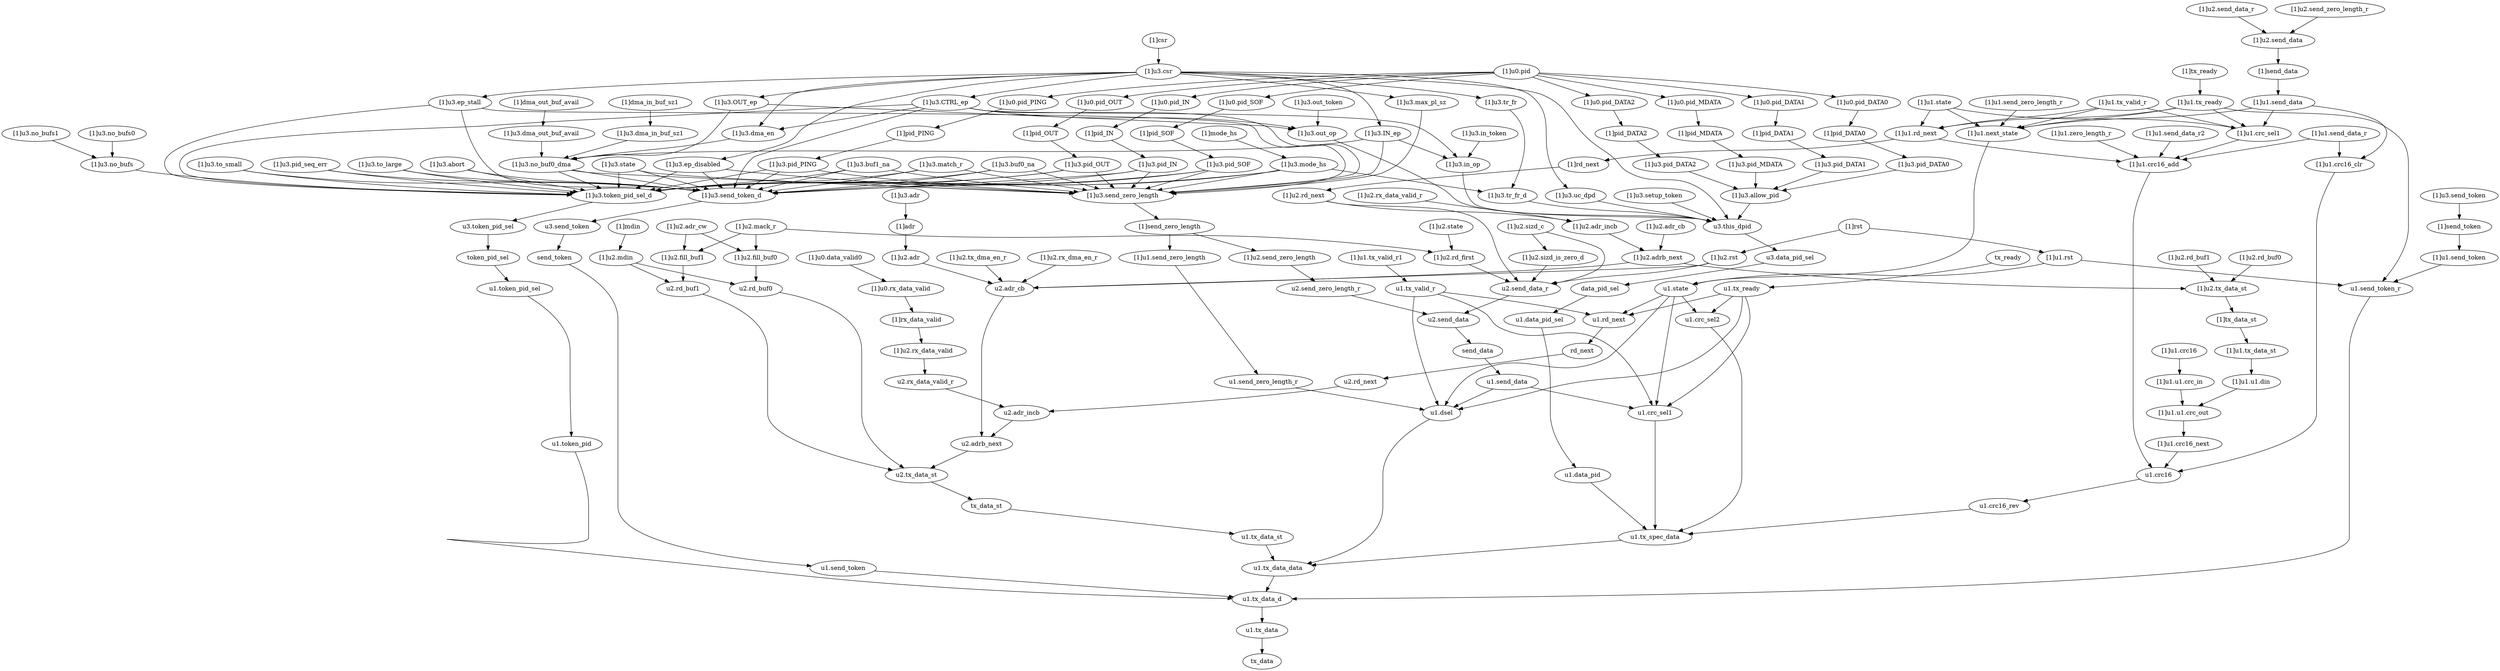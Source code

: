 strict digraph "" {
	"[1]u3.ep_stall"	 [complexity=8,
		importance=0.294371446636,
		rank=0.0367964308295];
	"[1]u3.send_token_d"	 [complexity=6,
		importance=0.0478899844272,
		rank=0.0079816640712];
	"[1]u3.ep_stall" -> "[1]u3.send_token_d";
	"[1]u3.send_zero_length"	 [complexity=9,
		importance=0.107566003882,
		rank=0.0119517782091];
	"[1]u3.ep_stall" -> "[1]u3.send_zero_length";
	"[1]u3.token_pid_sel_d"	 [complexity=7,
		importance=0.0976785306964,
		rank=0.0139540758138];
	"[1]u3.ep_stall" -> "[1]u3.token_pid_sel_d";
	"u1.crc_sel2"	 [complexity=8,
		importance=0.0897685848127,
		rank=0.0112210731016];
	"u1.tx_spec_data"	 [complexity=6,
		importance=0.029407205621,
		rank=0.00490120093684];
	"u1.crc_sel2" -> "u1.tx_spec_data";
	"[1]u2.rx_data_valid_r"	 [complexity=17,
		importance=1.15659215117,
		rank=0.0680348324217];
	"[1]u2.adr_incb"	 [complexity=14,
		importance=1.15426117493,
		rank=0.0824472267805];
	"[1]u2.rx_data_valid_r" -> "[1]u2.adr_incb";
	"u1.crc_sel1"	 [complexity=9,
		importance=0.149044011299,
		rank=0.0165604456999];
	"u1.crc_sel1" -> "u1.tx_spec_data";
	"[1]u1.tx_ready"	 [complexity=13,
		importance=1.19904456707,
		rank=0.092234197467];
	"u1.send_token_r"	 [complexity=4,
		importance=0.0352348223673,
		rank=0.00880870559182];
	"[1]u1.tx_ready" -> "u1.send_token_r";
	"[1]u1.next_state"	 [complexity=8,
		importance=0.399018298075,
		rank=0.0498772872593];
	"[1]u1.tx_ready" -> "[1]u1.next_state";
	"[1]u1.rd_next"	 [complexity=17,
		importance=0.21522392286,
		rank=0.0126602307565];
	"[1]u1.tx_ready" -> "[1]u1.rd_next";
	"[1]u1.crc_sel1"	 [complexity=49,
		importance=1.01485990968,
		rank=0.0207114267282];
	"[1]u1.tx_ready" -> "[1]u1.crc_sel1";
	"[1]send_data"	 [complexity=14,
		importance=1.60207004712,
		rank=0.114433574794];
	"[1]u1.send_data"	 [complexity=14,
		importance=1.59895660163,
		rank=0.11421118583];
	"[1]send_data" -> "[1]u1.send_data";
	"[1]u1.crc16"	 [complexity=144,
		importance=39.5787417175,
		rank=0.274852373038];
	"[1]u1.u1.crc_in"	 [complexity=144,
		importance=39.5733009794,
		rank=0.274814590135];
	"[1]u1.crc16" -> "[1]u1.u1.crc_in";
	"[1]u3.uc_dpd"	 [complexity=19,
		importance=3.83514578467,
		rank=0.20184977814];
	"u3.this_dpid"	 [complexity=11,
		importance=0.141992960375,
		rank=0.0129084509432];
	"[1]u3.uc_dpd" -> "u3.this_dpid";
	"[1]u3.mode_hs"	 [complexity=11,
		importance=0.294693663169,
		rank=0.0267903330154];
	"[1]u3.tr_fr_d"	 [complexity=15,
		importance=3.12590326419,
		rank=0.208393550946];
	"[1]u3.mode_hs" -> "[1]u3.tr_fr_d";
	"[1]u3.mode_hs" -> "[1]u3.send_token_d";
	"[1]u3.mode_hs" -> "[1]u3.send_zero_length";
	"[1]u3.mode_hs" -> "[1]u3.token_pid_sel_d";
	"u1.tx_data"	 [complexity=0,
		importance=0.00899291732675,
		rank=0.0];
	tx_data	 [complexity=0,
		importance=0.00388091323258,
		rank=0.0];
	"u1.tx_data" -> tx_data;
	"[1]rd_next"	 [complexity=17,
		importance=0.213480732866,
		rank=0.0125576901686];
	"[1]u2.rd_next"	 [complexity=17,
		importance=0.211718522276,
		rank=0.0124540307221];
	"[1]rd_next" -> "[1]u2.rd_next";
	"[1]mdin"	 [complexity=16,
		importance=0.147493000897,
		rank=0.00921831255606];
	"[1]u2.mdin"	 [complexity=16,
		importance=0.146166531583,
		rank=0.00913540822393];
	"[1]mdin" -> "[1]u2.mdin";
	"u2.send_zero_length_r"	 [complexity=14,
		importance=0.208481525621,
		rank=0.0148915375444];
	"u2.send_data"	 [complexity=11,
		importance=0.206173365002,
		rank=0.018743033182];
	"u2.send_zero_length_r" -> "u2.send_data";
	"[1]u3.buf0_na"	 [complexity=16,
		importance=0.392538004012,
		rank=0.0245336252508];
	"[1]u3.buf0_na" -> "[1]u3.send_token_d";
	"[1]u3.buf0_na" -> "[1]u3.send_zero_length";
	"[1]u3.buf0_na" -> "[1]u3.token_pid_sel_d";
	"[1]u3.pid_DATA2"	 [complexity=17,
		importance=0.58428728259,
		rank=0.0343698401523];
	"[1]u3.allow_pid"	 [complexity=13,
		importance=0.145530580695,
		rank=0.0111946600535];
	"[1]u3.pid_DATA2" -> "[1]u3.allow_pid";
	"[1]u3.pid_DATA0"	 [complexity=17,
		importance=0.58428728259,
		rank=0.0343698401523];
	"[1]u3.pid_DATA0" -> "[1]u3.allow_pid";
	"[1]u3.pid_DATA1"	 [complexity=17,
		importance=0.58428728259,
		rank=0.0343698401523];
	"[1]u3.pid_DATA1" -> "[1]u3.allow_pid";
	"[1]u3.to_small"	 [complexity=9,
		importance=0.392942213557,
		rank=0.0436602459508];
	"[1]u3.to_small" -> "[1]u3.send_token_d";
	"[1]u3.to_small" -> "[1]u3.token_pid_sel_d";
	"[1]tx_ready"	 [complexity=13,
		importance=1.20037103638,
		rank=0.0923362335681];
	"[1]tx_ready" -> "[1]u1.tx_ready";
	"[1]u1.send_token"	 [complexity=5,
		importance=0.0733981751549,
		rank=0.014679635031];
	"[1]u1.send_token" -> "u1.send_token_r";
	"[1]u2.mack_r"	 [complexity=16,
		importance=0.423643147486,
		rank=0.0264776967179];
	"[1]u2.rd_first"	 [complexity=15,
		importance=0.420538896597,
		rank=0.0280359264398];
	"[1]u2.mack_r" -> "[1]u2.rd_first";
	"[1]u2.fill_buf0"	 [complexity=15,
		importance=0.146129809459,
		rank=0.00974198729726];
	"[1]u2.mack_r" -> "[1]u2.fill_buf0";
	"[1]u2.fill_buf1"	 [complexity=15,
		importance=0.146129809459,
		rank=0.00974198729726];
	"[1]u2.mack_r" -> "[1]u2.fill_buf1";
	"u1.dsel"	 [complexity=5,
		importance=0.0491509414541,
		rank=0.00983018829083];
	"u1.tx_data_data"	 [complexity=4,
		importance=0.0231981776774,
		rank=0.00579954441936];
	"u1.dsel" -> "u1.tx_data_data";
	"[1]u0.rx_data_valid"	 [complexity=13,
		importance=0.582770970254,
		rank=0.0448285361734];
	"[1]rx_data_valid"	 [complexity=13,
		importance=0.579966580875,
		rank=0.0446128139134];
	"[1]u0.rx_data_valid" -> "[1]rx_data_valid";
	"[1]u3.no_bufs"	 [complexity=9,
		importance=0.199505750492,
		rank=0.0221673056102];
	"[1]u3.no_bufs" -> "[1]u3.token_pid_sel_d";
	"u1.tx_ready"	 [complexity=8,
		importance=0.0511406143007,
		rank=0.00639257678758];
	"u1.tx_ready" -> "u1.crc_sel2";
	"u1.tx_ready" -> "u1.crc_sel1";
	"u1.tx_ready" -> "u1.dsel";
	"u1.rd_next"	 [complexity=11,
		importance=0.578610939398,
		rank=0.0526009944907];
	"u1.tx_ready" -> "u1.rd_next";
	"[1]u1.send_data_r2"	 [complexity=49,
		importance=1.01441445846,
		rank=0.0207023358869];
	"[1]u1.crc16_add"	 [complexity=43,
		importance=1.01285192649,
		rank=0.0235546959649];
	"[1]u1.send_data_r2" -> "[1]u1.crc16_add";
	"[1]u3.IN_ep"	 [complexity=22,
		importance=0.200293892663,
		rank=0.0091042678483];
	"[1]u3.no_buf0_dma"	 [complexity=16,
		importance=0.198958038116,
		rank=0.0124348773822];
	"[1]u3.IN_ep" -> "[1]u3.no_buf0_dma";
	"[1]u3.IN_ep" -> "[1]u3.send_zero_length";
	"[1]u3.in_op"	 [complexity=15,
		importance=0.711838094017,
		rank=0.0474558729344];
	"[1]u3.IN_ep" -> "[1]u3.in_op";
	"[1]u1.tx_data_st"	 [complexity=134,
		importance=31.4599182747,
		rank=0.234775509512];
	"[1]u1.u1.din"	 [complexity=134,
		importance=31.4566600686,
		rank=0.234751194542];
	"[1]u1.tx_data_st" -> "[1]u1.u1.din";
	"[1]u3.tr_fr_d" -> "u3.this_dpid";
	"[1]u1.rst"	 [complexity=7,
		importance=0.793669279165,
		rank=0.113381325595];
	"[1]u1.rst" -> "u1.send_token_r";
	"u1.state"	 [complexity=6,
		importance=0.396143771445,
		rank=0.0660239619075];
	"[1]u1.rst" -> "u1.state";
	"u2.adr_incb"	 [complexity=8,
		importance=0.572897958737,
		rank=0.0716122448421];
	"u2.adrb_next"	 [complexity=7,
		importance=0.285574868433,
		rank=0.0407964097762];
	"u2.adr_incb" -> "u2.adrb_next";
	"[1]u2.tx_data_st"	 [complexity=134,
		importance=31.4688473193,
		rank=0.234842144174];
	"[1]tx_data_st"	 [complexity=134,
		importance=31.4637786514,
		rank=0.234804318294];
	"[1]u2.tx_data_st" -> "[1]tx_data_st";
	"[1]u2.adr_cw"	 [complexity=18,
		importance=0.151100194253,
		rank=0.00839445523628];
	"[1]u2.adr_cw" -> "[1]u2.fill_buf0";
	"[1]u2.adr_cw" -> "[1]u2.fill_buf1";
	"[1]u3.pid_IN"	 [complexity=16,
		importance=0.197522021202,
		rank=0.0123451263251];
	"[1]u3.pid_IN" -> "[1]u3.send_token_d";
	"[1]u3.pid_IN" -> "[1]u3.send_zero_length";
	"[1]u3.pid_IN" -> "[1]u3.token_pid_sel_d";
	"[1]u2.rd_next" -> "[1]u2.adr_incb";
	"u2.send_data_r"	 [complexity=14,
		importance=0.209510942199,
		rank=0.0149650672999];
	"[1]u2.rd_next" -> "u2.send_data_r";
	"[1]u2.send_zero_length"	 [complexity=16,
		importance=0.210445128199,
		rank=0.0131528205125];
	"[1]u2.send_zero_length" -> "u2.send_zero_length_r";
	"[1]u2.adr_cb"	 [complexity=17,
		importance=1.15512825117,
		rank=0.067948720657];
	"[1]u2.adrb_next"	 [complexity=13,
		importance=0.576256476529,
		rank=0.0443274212714];
	"[1]u2.adr_cb" -> "[1]u2.adrb_next";
	"[1]u2.send_data"	 [complexity=14,
		importance=1.60564279148,
		rank=0.11468877082];
	"[1]u2.send_data" -> "[1]send_data";
	"u1.tx_data_d"	 [complexity=2,
		importance=0.0165741038912,
		rank=0.00828705194562];
	"u1.tx_data_data" -> "u1.tx_data_d";
	send_data	 [complexity=11,
		importance=0.20260062064,
		rank=0.01841823824];
	"u2.send_data" -> send_data;
	"u2.rx_data_valid_r"	 [complexity=11,
		importance=0.57522893498,
		rank=0.0522935395436];
	"u2.rx_data_valid_r" -> "u2.adr_incb";
	"[1]rst"	 [complexity=7,
		importance=0.794995748479,
		rank=0.113570821211];
	"[1]rst" -> "[1]u1.rst";
	"[1]u2.rst"	 [complexity=15,
		importance=0.629914562872,
		rank=0.0419943041915];
	"[1]rst" -> "[1]u2.rst";
	"[1]u3.CTRL_ep"	 [complexity=25,
		importance=0.201649391208,
		rank=0.0080659756483];
	"[1]u3.CTRL_ep" -> "[1]u3.send_token_d";
	"[1]u3.CTRL_ep" -> "[1]u3.send_zero_length";
	"[1]u3.CTRL_ep" -> "[1]u3.token_pid_sel_d";
	"[1]u3.dma_en"	 [complexity=22,
		importance=0.200313536661,
		rank=0.00910516075731];
	"[1]u3.CTRL_ep" -> "[1]u3.dma_en";
	"[1]u3.CTRL_ep" -> "[1]u3.in_op";
	"[1]u3.out_op"	 [complexity=15,
		importance=0.712395896248,
		rank=0.0474930597499];
	"[1]u3.CTRL_ep" -> "[1]u3.out_op";
	"[1]u2.state"	 [complexity=16,
		importance=0.426414517387,
		rank=0.0266509073367];
	"[1]u2.state" -> "[1]u2.rd_first";
	"[1]u3.dma_in_buf_sz1"	 [complexity=22,
		importance=0.200947710962,
		rank=0.00913398686192];
	"[1]u3.dma_in_buf_sz1" -> "[1]u3.no_buf0_dma";
	"[1]u1.tx_valid_r"	 [complexity=11,
		importance=0.401322445192,
		rank=0.0364838586538];
	"[1]u1.tx_valid_r" -> "[1]u1.next_state";
	"[1]u1.tx_valid_r" -> "[1]u1.rd_next";
	"[1]u1.tx_valid_r" -> "[1]u1.crc_sel1";
	"[1]u3.no_buf0_dma" -> "[1]u3.send_token_d";
	"[1]u3.no_buf0_dma" -> "[1]u3.send_zero_length";
	"[1]u3.no_buf0_dma" -> "[1]u3.token_pid_sel_d";
	"[1]pid_DATA0"	 [complexity=17,
		importance=0.585964310781,
		rank=0.0344684888695];
	"[1]pid_DATA0" -> "[1]u3.pid_DATA0";
	token_pid_sel	 [complexity=5,
		importance=0.0852182918324,
		rank=0.0170436583665];
	"u1.token_pid_sel"	 [complexity=5,
		importance=0.0813701310064,
		rank=0.0162740262013];
	token_pid_sel -> "u1.token_pid_sel";
	"[1]pid_DATA2"	 [complexity=17,
		importance=0.585964310781,
		rank=0.0344684888695];
	"[1]pid_DATA2" -> "[1]u3.pid_DATA2";
	"[1]csr"	 [complexity=12,
		importance=0.297687588797,
		rank=0.0248072990664];
	"[1]u3.csr"	 [complexity=12,
		importance=0.296361119482,
		rank=0.0246967599569];
	"[1]csr" -> "[1]u3.csr";
	"[1]u3.pid_PING"	 [complexity=9,
		importance=0.099424245258,
		rank=0.011047138362];
	"[1]u3.pid_PING" -> "[1]u3.send_token_d";
	"[1]u3.pid_PING" -> "[1]u3.send_zero_length";
	"[1]u3.pid_PING" -> "[1]u3.token_pid_sel_d";
	"u1.send_token_r" -> "u1.tx_data_d";
	"u1.token_pid"	 [complexity=4,
		importance=0.0195297534326,
		rank=0.00488243835815];
	"u1.token_pid" -> "u1.tx_data_d";
	"[1]pid_OUT"	 [complexity=16,
		importance=0.199199049393,
		rank=0.0124499405871];
	"[1]u3.pid_OUT"	 [complexity=16,
		importance=0.197522021202,
		rank=0.0123451263251];
	"[1]pid_OUT" -> "[1]u3.pid_OUT";
	"u1.send_token"	 [complexity=4,
		importance=0.0360767382029,
		rank=0.00901918455072];
	"u1.send_token" -> "u1.tx_data_d";
	data_pid_sel	 [complexity=9,
		importance=0.133651879743,
		rank=0.0148502088604];
	"u1.data_pid_sel"	 [complexity=9,
		importance=0.130960768467,
		rank=0.0145511964963];
	data_pid_sel -> "u1.data_pid_sel";
	"u1.tx_valid_r"	 [complexity=8,
		importance=0.0514550885712,
		rank=0.00643188607141];
	"u1.tx_valid_r" -> "u1.crc_sel1";
	"u1.tx_valid_r" -> "u1.dsel";
	"u1.tx_valid_r" -> "u1.rd_next";
	"[1]u2.rx_dma_en_r"	 [complexity=13,
		importance=1.15019044489,
		rank=0.0884761880685];
	"u2.adr_cb"	 [complexity=11,
		importance=0.573765034979,
		rank=0.0521604577254];
	"[1]u2.rx_dma_en_r" -> "u2.adr_cb";
	"[1]u3.send_token"	 [complexity=5,
		importance=0.0803573215066,
		rank=0.0160714643013];
	"[1]send_token"	 [complexity=5,
		importance=0.0766025771478,
		rank=0.0153205154296];
	"[1]u3.send_token" -> "[1]send_token";
	"u1.send_data"	 [complexity=11,
		importance=0.199487175145,
		rank=0.0181351977404];
	send_data -> "u1.send_data";
	"u1.data_pid"	 [complexity=8,
		importance=0.0320721523731,
		rank=0.00400901904663];
	"u1.data_pid_sel" -> "u1.data_pid";
	"u3.send_token"	 [complexity=4,
		importance=0.0430358845545,
		rank=0.0107589711386];
	send_token	 [complexity=4,
		importance=0.0392811401958,
		rank=0.00982028504894];
	"u3.send_token" -> send_token;
	"[1]u3.pid_MDATA"	 [complexity=17,
		importance=0.58428728259,
		rank=0.0343698401523];
	"[1]u3.pid_MDATA" -> "[1]u3.allow_pid";
	"[1]u2.rx_data_valid"	 [complexity=13,
		importance=0.577237805317,
		rank=0.0444029081013];
	"[1]rx_data_valid" -> "[1]u2.rx_data_valid";
	"[1]adr"	 [complexity=13,
		importance=0.57779758436,
		rank=0.0444459680277];
	"[1]u2.adr"	 [complexity=13,
		importance=0.575993511414,
		rank=0.0443071931857];
	"[1]adr" -> "[1]u2.adr";
	"[1]u3.state"	 [complexity=8,
		importance=0.694030286777,
		rank=0.0867537858471];
	"[1]u3.state" -> "[1]u3.send_token_d";
	"[1]u3.state" -> "[1]u3.send_zero_length";
	"[1]u3.state" -> "[1]u3.token_pid_sel_d";
	"[1]u3.tr_fr"	 [complexity=18,
		importance=3.12723911874,
		rank=0.173735506597];
	"[1]u3.tr_fr" -> "[1]u3.tr_fr_d";
	"[1]u0.pid"	 [complexity=18,
		importance=0.203329701143,
		rank=0.0112960945079];
	"[1]u0.pid_DATA1"	 [complexity=17,
		importance=0.587366558058,
		rank=0.0345509740034];
	"[1]u0.pid" -> "[1]u0.pid_DATA1";
	"[1]u0.pid_DATA0"	 [complexity=17,
		importance=0.587366558058,
		rank=0.0345509740034];
	"[1]u0.pid" -> "[1]u0.pid_DATA0";
	"[1]u0.pid_DATA2"	 [complexity=17,
		importance=0.587366558058,
		rank=0.0345509740034];
	"[1]u0.pid" -> "[1]u0.pid_DATA2";
	"[1]u0.pid_IN"	 [complexity=16,
		importance=0.20060129667,
		rank=0.0125375810419];
	"[1]u0.pid" -> "[1]u0.pid_IN";
	"[1]u0.pid_SOF"	 [complexity=10,
		importance=0.297860582119,
		rank=0.0297860582119];
	"[1]u0.pid" -> "[1]u0.pid_SOF";
	"[1]u0.pid_PING"	 [complexity=9,
		importance=0.102503520726,
		rank=0.0113892800807];
	"[1]u0.pid" -> "[1]u0.pid_PING";
	"[1]u0.pid_MDATA"	 [complexity=17,
		importance=0.587366558058,
		rank=0.0345509740034];
	"[1]u0.pid" -> "[1]u0.pid_MDATA";
	"[1]u0.pid_OUT"	 [complexity=16,
		importance=0.20060129667,
		rank=0.0125375810419];
	"[1]u0.pid" -> "[1]u0.pid_OUT";
	"u1.crc16"	 [complexity=42,
		importance=1.00862819007,
		rank=0.0240149569064];
	"[1]u1.crc16_add" -> "u1.crc16";
	"[1]u1.zero_length_r"	 [complexity=49,
		importance=1.01540571488,
		rank=0.0207225656098];
	"[1]u1.zero_length_r" -> "[1]u1.crc16_add";
	"u1.send_data" -> "u1.crc_sel1";
	"u1.send_data" -> "u1.dsel";
	"[1]u3.pid_OUT" -> "[1]u3.send_token_d";
	"[1]u3.pid_OUT" -> "[1]u3.send_zero_length";
	"[1]u3.pid_OUT" -> "[1]u3.token_pid_sel_d";
	"u1.tx_data_d" -> "u1.tx_data";
	"[1]pid_DATA1"	 [complexity=17,
		importance=0.585964310781,
		rank=0.0344684888695];
	"[1]u0.pid_DATA1" -> "[1]pid_DATA1";
	"[1]u0.pid_DATA0" -> "[1]pid_DATA0";
	"[1]u0.pid_DATA2" -> "[1]pid_DATA2";
	tx_data_st	 [complexity=6,
		importance=0.0303167604566,
		rank=0.00505279340943];
	"u1.tx_data_st"	 [complexity=6,
		importance=0.0264563836854,
		rank=0.0044093972809];
	tx_data_st -> "u1.tx_data_st";
	"[1]pid_PING"	 [complexity=9,
		importance=0.101101273449,
		rank=0.0112334748277];
	"[1]pid_PING" -> "[1]u3.pid_PING";
	"[1]pid_SOF"	 [complexity=10,
		importance=0.296458334842,
		rank=0.0296458334842];
	"[1]u3.pid_SOF"	 [complexity=10,
		importance=0.294781306651,
		rank=0.0294781306651];
	"[1]pid_SOF" -> "[1]u3.pid_SOF";
	"[1]u1.next_state" -> "u1.state";
	"[1]mode_hs"	 [complexity=11,
		importance=0.296020132483,
		rank=0.0269109211349];
	"[1]mode_hs" -> "[1]u3.mode_hs";
	"[1]u3.pid_SOF" -> "[1]u3.send_token_d";
	"[1]u3.pid_SOF" -> "[1]u3.send_zero_length";
	"[1]u3.pid_SOF" -> "[1]u3.token_pid_sel_d";
	"[1]u3.dma_out_buf_avail"	 [complexity=22,
		importance=0.200947710962,
		rank=0.00913398686192];
	"[1]u3.dma_out_buf_avail" -> "[1]u3.no_buf0_dma";
	"[1]u1.send_data" -> "[1]u1.next_state";
	"[1]u1.send_data" -> "[1]u1.crc_sel1";
	"[1]u1.crc16_clr"	 [complexity=43,
		importance=2.01890907192,
		rank=0.0469513737655];
	"[1]u1.send_data" -> "[1]u1.crc16_clr";
	"[1]u1.rd_next" -> "[1]rd_next";
	"[1]u1.rd_next" -> "[1]u1.crc16_add";
	"[1]u2.rd_buf0"	 [complexity=142,
		importance=125.878024423,
		rank=0.886464960723];
	"[1]u2.rd_buf0" -> "[1]u2.tx_data_st";
	"[1]u3.setup_token"	 [complexity=15,
		importance=0.711810693872,
		rank=0.0474540462582];
	"[1]u3.setup_token" -> "u3.this_dpid";
	"[1]u2.rd_first" -> "u2.send_data_r";
	"[1]dma_in_buf_sz1"	 [complexity=22,
		importance=0.202274180276,
		rank=0.00919428092165];
	"[1]dma_in_buf_sz1" -> "[1]u3.dma_in_buf_sz1";
	"[1]u3.ep_disabled"	 [complexity=10,
		importance=0.294371446636,
		rank=0.0294371446636];
	"[1]u3.ep_disabled" -> "[1]u3.send_token_d";
	"[1]u3.ep_disabled" -> "[1]u3.send_zero_length";
	"[1]u3.ep_disabled" -> "[1]u3.token_pid_sel_d";
	"u1.crc16_rev"	 [complexity=10,
		importance=0.0626992157462,
		rank=0.00626992157462];
	"u1.crc16_rev" -> "u1.tx_spec_data";
	"[1]u3.pid_seq_err"	 [complexity=8,
		importance=0.296317865627,
		rank=0.0370397332033];
	"[1]u3.pid_seq_err" -> "[1]u3.send_token_d";
	"[1]u3.pid_seq_err" -> "[1]u3.token_pid_sel_d";
	"[1]u2.sizd_c"	 [complexity=19,
		importance=0.21747205976,
		rank=0.0114458978821];
	"[1]u2.sizd_is_zero_d"	 [complexity=17,
		importance=0.211574797083,
		rank=0.012445576299];
	"[1]u2.sizd_c" -> "[1]u2.sizd_is_zero_d";
	"[1]u2.sizd_c" -> "u2.send_data_r";
	"u2.rd_buf0"	 [complexity=14,
		importance=0.144176858736,
		rank=0.0102983470526];
	"[1]u2.fill_buf0" -> "u2.rd_buf0";
	"u2.rd_buf1"	 [complexity=14,
		importance=0.144176858736,
		rank=0.0102983470526];
	"[1]u2.fill_buf1" -> "u2.rd_buf1";
	"[1]u2.adrb_next" -> "[1]u2.tx_data_st";
	"[1]u2.adrb_next" -> "u2.adr_cb";
	"u3.data_pid_sel"	 [complexity=9,
		importance=0.136381365529,
		rank=0.0151534850588];
	"u3.this_dpid" -> "u3.data_pid_sel";
	"[1]u1.crc16_next"	 [complexity=44,
		importance=1.01152393034,
		rank=0.022989180235];
	"[1]u1.crc16_next" -> "u1.crc16";
	"[1]u2.send_data_r"	 [complexity=17,
		importance=1.60898036868,
		rank=0.0946459040401];
	"[1]u2.send_data_r" -> "[1]u2.send_data";
	"[1]u1.send_data_r"	 [complexity=46,
		importance=2.02032570104,
		rank=0.0439201239357];
	"[1]u1.send_data_r" -> "[1]u1.crc16_add";
	"[1]u1.send_data_r" -> "[1]u1.crc16_clr";
	"[1]pid_IN"	 [complexity=16,
		importance=0.199199049393,
		rank=0.0124499405871];
	"[1]u0.pid_IN" -> "[1]pid_IN";
	"[1]u3.adr"	 [complexity=13,
		importance=0.579708052951,
		rank=0.0445929271501];
	"[1]u3.adr" -> "[1]adr";
	"u3.token_pid_sel"	 [complexity=5,
		importance=0.0902572201328,
		rank=0.0180514440266];
	"u3.token_pid_sel" -> token_pid_sel;
	"[1]u3.send_token_d" -> "u3.send_token";
	"[1]u3.no_bufs1"	 [complexity=12,
		importance=0.202220179124,
		rank=0.0168516815937];
	"[1]u3.no_bufs1" -> "[1]u3.no_bufs";
	"[1]u3.no_bufs0"	 [complexity=12,
		importance=0.202435683485,
		rank=0.0168696402904];
	"[1]u3.no_bufs0" -> "[1]u3.no_bufs";
	"[1]u3.buf1_na"	 [complexity=16,
		importance=0.392648537582,
		rank=0.0245405335989];
	"[1]u3.buf1_na" -> "[1]u3.send_token_d";
	"[1]u3.buf1_na" -> "[1]u3.send_zero_length";
	"[1]u3.buf1_na" -> "[1]u3.token_pid_sel_d";
	"[1]pid_IN" -> "[1]u3.pid_IN";
	"[1]u3.max_pl_sz"	 [complexity=10,
		importance=0.108901858429,
		rank=0.0108901858429];
	"[1]u3.max_pl_sz" -> "[1]u3.send_zero_length";
	"[1]u3.match_r"	 [complexity=10,
		importance=0.294794229825,
		rank=0.0294794229825];
	"[1]u3.match_r" -> "[1]u3.send_token_d";
	"[1]u3.match_r" -> "[1]u3.send_zero_length";
	"[1]u3.match_r" -> "[1]u3.token_pid_sel_d";
	"[1]u2.adr" -> "u2.adr_cb";
	"[1]u3.allow_pid" -> "u3.this_dpid";
	"[1]u1.crc_sel1" -> "[1]u1.crc16_add";
	"[1]u2.rx_data_valid" -> "u2.rx_data_valid_r";
	"[1]u2.rst" -> "u2.adr_cb";
	"[1]u2.rst" -> "u2.send_data_r";
	"[1]pid_DATA1" -> "[1]u3.pid_DATA1";
	"u2.tx_data_st"	 [complexity=6,
		importance=0.0353854283605,
		rank=0.00589757139342];
	"u2.tx_data_st" -> tx_data_st;
	"[1]send_zero_length"	 [complexity=9,
		importance=0.105122238115,
		rank=0.0116802486794];
	"[1]send_zero_length" -> "[1]u2.send_zero_length";
	"[1]u1.send_zero_length"	 [complexity=9,
		importance=0.102573646105,
		rank=0.0113970717895];
	"[1]send_zero_length" -> "[1]u1.send_zero_length";
	"[1]u0.pid_SOF" -> "[1]pid_SOF";
	"[1]u3.send_zero_length" -> "[1]send_zero_length";
	"[1]u3.token_pid_sel_d" -> "u3.token_pid_sel";
	"[1]u0.pid_PING" -> "[1]pid_PING";
	"[1]u2.send_zero_length_r"	 [complexity=17,
		importance=1.6079509521,
		rank=0.0945853501237];
	"[1]u2.send_zero_length_r" -> "[1]u2.send_data";
	"[1]u3.OUT_ep"	 [complexity=22,
		importance=0.200293892663,
		rank=0.0091042678483];
	"[1]u3.OUT_ep" -> "[1]u3.no_buf0_dma";
	"[1]u3.OUT_ep" -> "[1]u3.out_op";
	"[1]send_token" -> "[1]u1.send_token";
	"[1]u3.in_token"	 [complexity=19,
		importance=0.71361291708,
		rank=0.0375585745832];
	"[1]u3.in_token" -> "[1]u3.in_op";
	"u1.data_pid" -> "u1.tx_spec_data";
	"u3.data_pid_sel" -> data_pid_sel;
	"[1]u2.adr_incb" -> "[1]u2.adrb_next";
	"[1]u2.tx_dma_en_r"	 [complexity=13,
		importance=1.14928740272,
		rank=0.0884067232859];
	"[1]u2.tx_dma_en_r" -> "u2.adr_cb";
	"[1]u3.dma_en" -> "[1]u3.no_buf0_dma";
	"[1]u1.send_zero_length_r"	 [complexity=10,
		importance=0.800344756768,
		rank=0.0800344756768];
	"[1]u1.send_zero_length_r" -> "[1]u1.next_state";
	"[1]u3.csr" -> "[1]u3.ep_stall";
	"[1]u3.csr" -> "[1]u3.uc_dpd";
	"[1]u3.csr" -> "[1]u3.IN_ep";
	"[1]u3.csr" -> "[1]u3.CTRL_ep";
	"[1]u3.csr" -> "[1]u3.tr_fr";
	"[1]u3.csr" -> "[1]u3.ep_disabled";
	"[1]u3.csr" -> "u3.this_dpid";
	"[1]u3.csr" -> "[1]u3.max_pl_sz";
	"[1]u3.csr" -> "[1]u3.OUT_ep";
	"[1]u3.csr" -> "[1]u3.dma_en";
	"[1]u3.out_token"	 [complexity=19,
		importance=0.714298758486,
		rank=0.0375946714993];
	"[1]u3.out_token" -> "[1]u3.out_op";
	"u2.rd_buf1" -> "u2.tx_data_st";
	"u2.rd_buf0" -> "u2.tx_data_st";
	"[1]u1.u1.crc_out"	 [complexity=44,
		importance=1.01466191318,
		rank=0.0230604980269];
	"[1]u1.u1.din" -> "[1]u1.u1.crc_out";
	"u1.crc16" -> "u1.crc16_rev";
	"[1]u1.u1.crc_out" -> "[1]u1.crc16_next";
	"[1]u2.mdin" -> "u2.rd_buf1";
	"[1]u2.mdin" -> "u2.rd_buf0";
	send_token -> "u1.send_token";
	"[1]u3.in_op" -> "u3.this_dpid";
	"u2.adr_cb" -> "u2.adrb_next";
	"[1]u3.to_large"	 [complexity=9,
		importance=0.392942213557,
		rank=0.0436602459508];
	"[1]u3.to_large" -> "[1]u3.send_token_d";
	"[1]u3.to_large" -> "[1]u3.token_pid_sel_d";
	"[1]u2.sizd_is_zero_d" -> "u2.send_data_r";
	tx_ready	 [complexity=8,
		importance=0.0524670836147,
		rank=0.00655838545184];
	tx_ready -> "u1.tx_ready";
	"[1]u1.tx_valid_r1"	 [complexity=10,
		importance=0.0534100129911,
		rank=0.00534100129911];
	"[1]u1.tx_valid_r1" -> "u1.tx_valid_r";
	"[1]u3.abort"	 [complexity=8,
		importance=0.394071324643,
		rank=0.0492589155804];
	"[1]u3.abort" -> "[1]u3.send_token_d";
	"[1]u3.abort" -> "[1]u3.token_pid_sel_d";
	"[1]u3.out_op" -> "u3.this_dpid";
	"[1]u1.u1.crc_in" -> "[1]u1.u1.crc_out";
	"u1.state" -> "u1.crc_sel2";
	"u1.state" -> "u1.crc_sel1";
	"u1.state" -> "u1.dsel";
	"u1.state" -> "u1.rd_next";
	"[1]dma_out_buf_avail"	 [complexity=22,
		importance=0.202274180276,
		rank=0.00919428092165];
	"[1]dma_out_buf_avail" -> "[1]u3.dma_out_buf_avail";
	"[1]tx_data_st" -> "[1]u1.tx_data_st";
	"u1.tx_spec_data" -> "u1.tx_data_data";
	"[1]u1.crc16_clr" -> "u1.crc16";
	"[1]pid_MDATA"	 [complexity=17,
		importance=0.585964310781,
		rank=0.0344684888695];
	"[1]pid_MDATA" -> "[1]u3.pid_MDATA";
	"[1]u0.data_valid0"	 [complexity=15,
		importance=0.585726306668,
		rank=0.0390484204446];
	"[1]u0.data_valid0" -> "[1]u0.rx_data_valid";
	rd_next	 [complexity=11,
		importance=0.576867749404,
		rank=0.0524425226731];
	"u1.rd_next" -> rd_next;
	"u2.adrb_next" -> "u2.tx_data_st";
	"u1.send_zero_length_r"	 [complexity=7,
		importance=0.100610043527,
		rank=0.014372863361];
	"[1]u1.send_zero_length" -> "u1.send_zero_length_r";
	"[1]u0.pid_MDATA" -> "[1]pid_MDATA";
	"u2.rd_next"	 [complexity=11,
		importance=0.575105538813,
		rank=0.0522823217103];
	rd_next -> "u2.rd_next";
	"u2.send_data_r" -> "u2.send_data";
	"u1.send_zero_length_r" -> "u1.dsel";
	"[1]u1.state"	 [complexity=11,
		importance=2.79606432633,
		rank=0.25418766603];
	"[1]u1.state" -> "[1]u1.next_state";
	"[1]u1.state" -> "[1]u1.rd_next";
	"[1]u1.state" -> "[1]u1.crc_sel1";
	"u2.rd_next" -> "u2.adr_incb";
	"[1]u2.rd_buf1"	 [complexity=142,
		importance=125.878024423,
		rank=0.886464960723];
	"[1]u2.rd_buf1" -> "[1]u2.tx_data_st";
	"u1.tx_data_st" -> "u1.tx_data_data";
	"[1]u0.pid_OUT" -> "[1]pid_OUT";
	"u1.token_pid_sel" -> "u1.token_pid";
}
